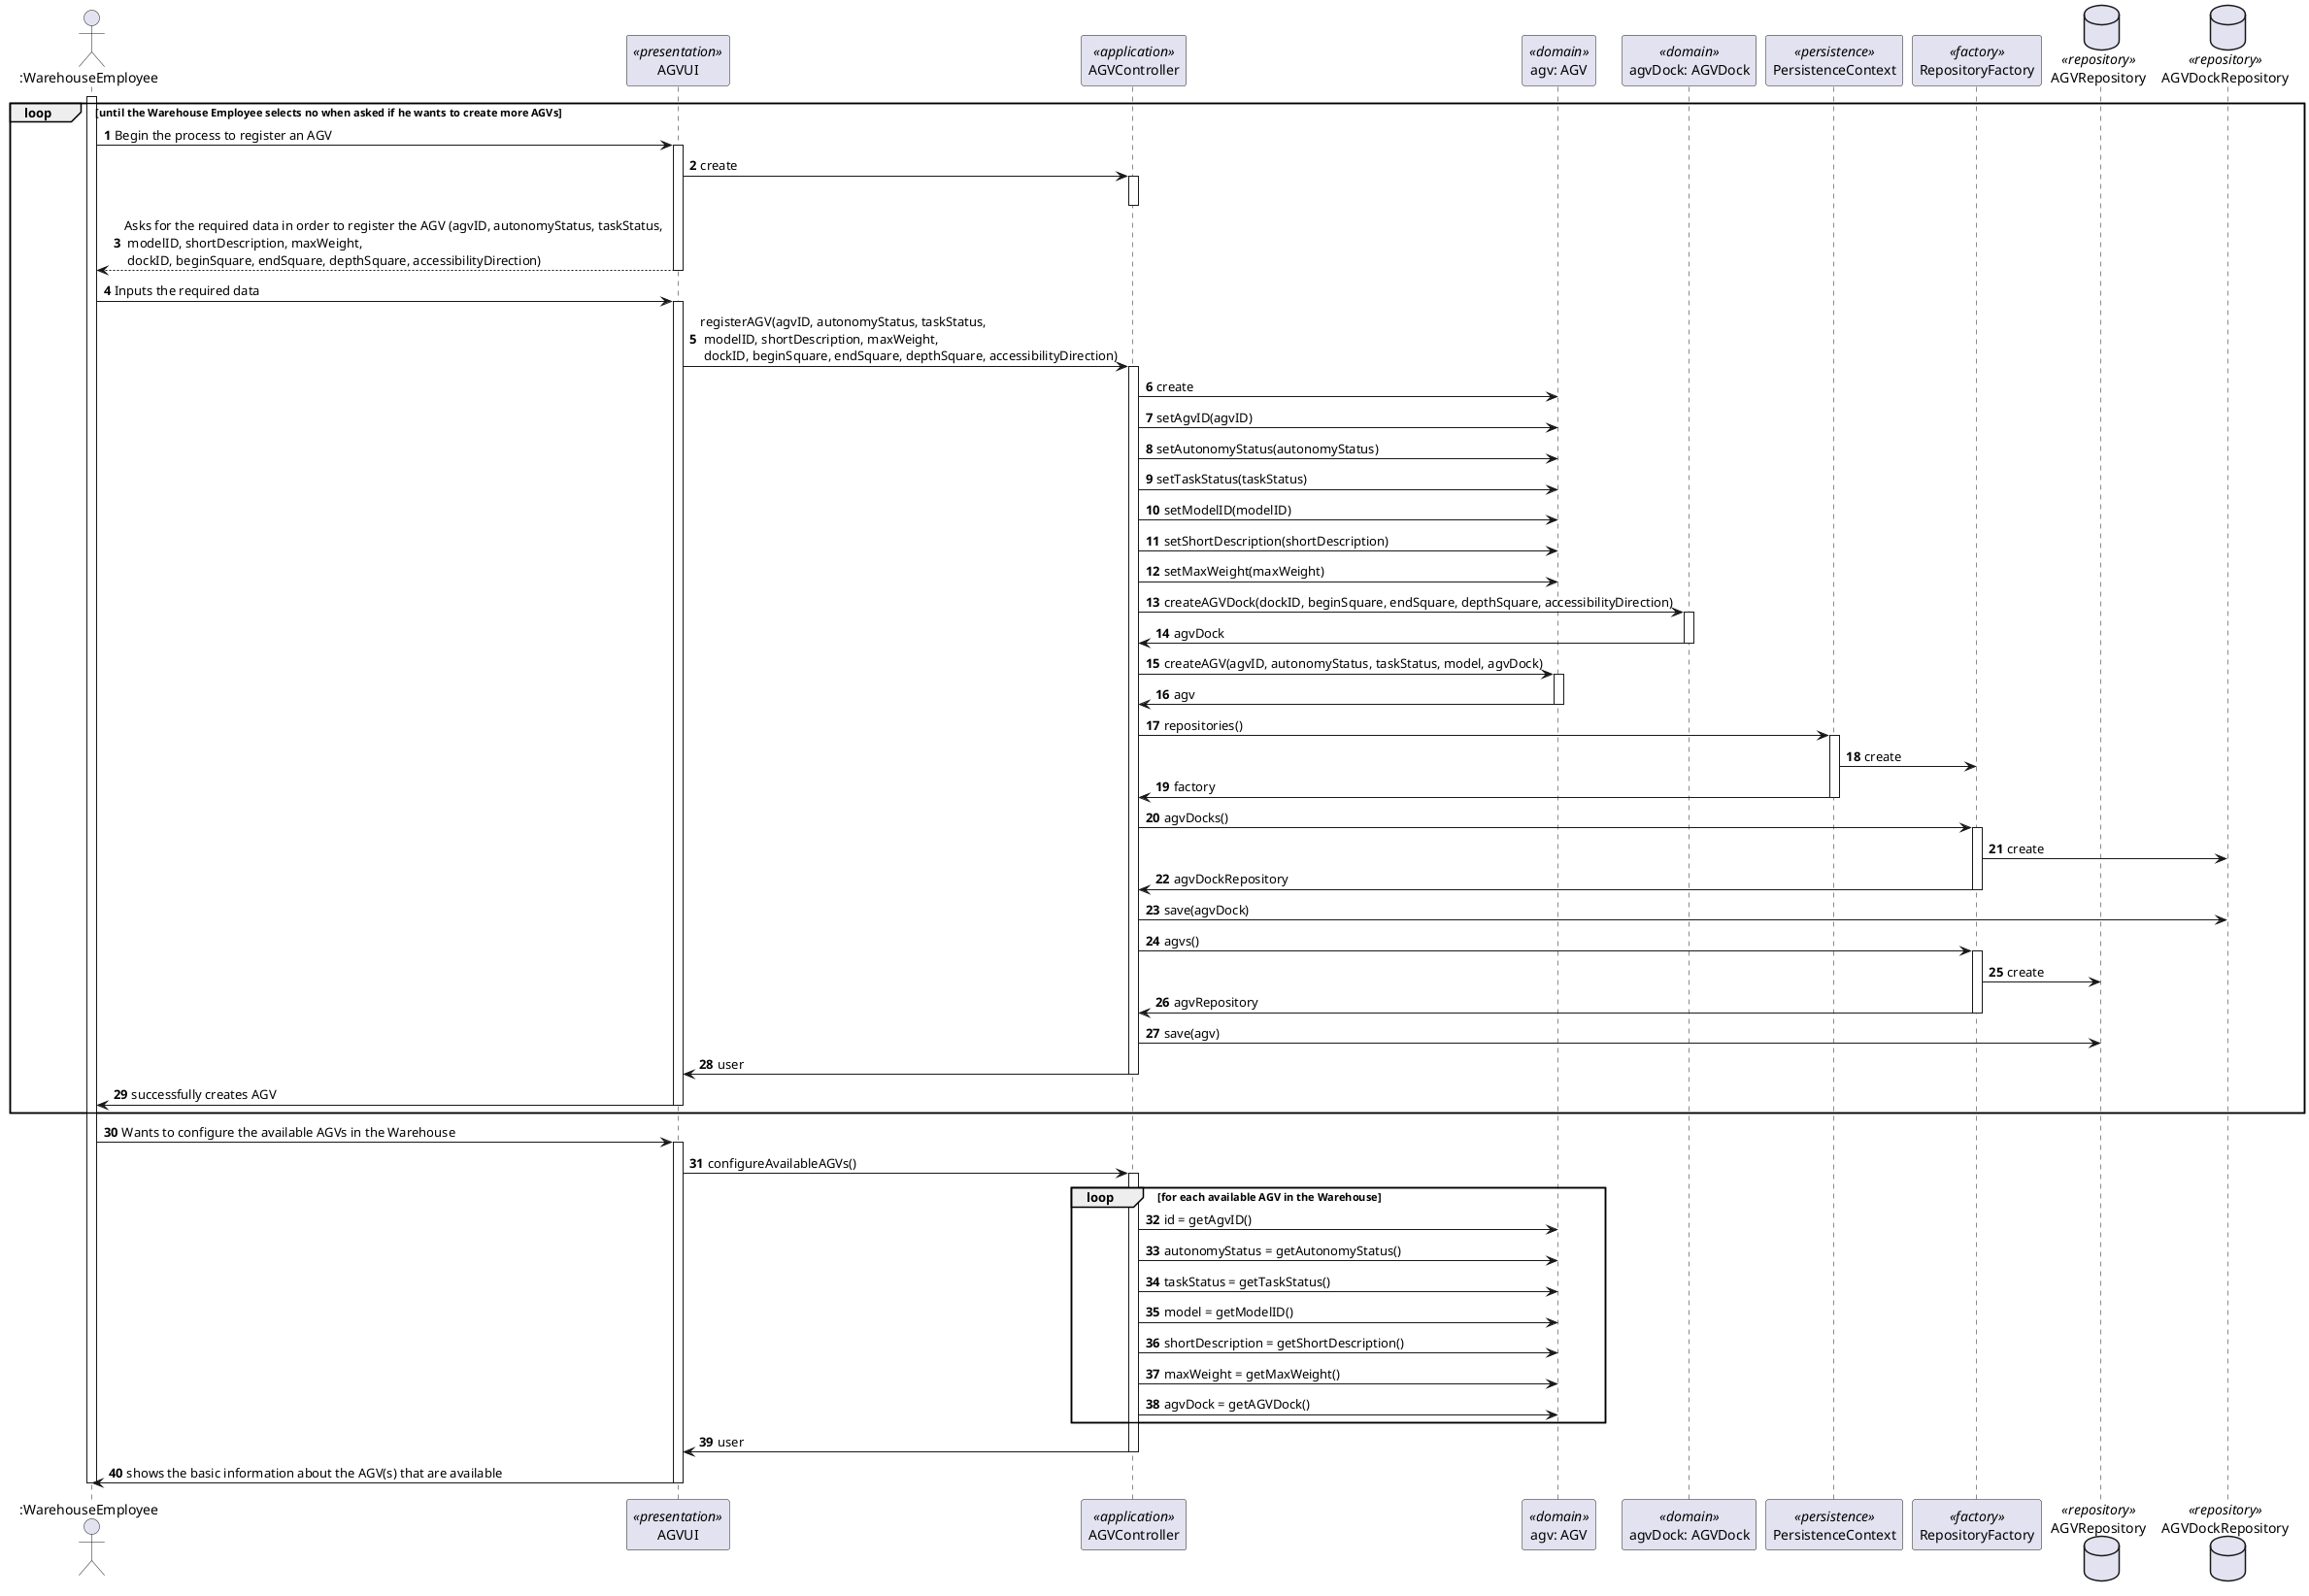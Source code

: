 @startuml
'https://plantuml.com/sequence-diagram

autonumber

Actor ":WarehouseEmployee" as WE
participant "AGVUI" as UI <<presentation>>
participant "AGVController" as Controller <<application>>
participant "agv: AGV" as AGV <<domain>>
participant "agvDock: AGVDock" as Dock <<domain>>
participant PersistenceContext as Persistence <<persistence>>
participant RepositoryFactory as Factory <<factory>>
database AGVRepository as agvRepository <<repository>>
database AGVDockRepository as agvDockRepository <<repository>>

activate WE

loop until the Warehouse Employee selects no when asked if he wants to create more AGVs

WE -> UI: Begin the process to register an AGV

activate UI

UI -> Controller: create

activate Controller
deactivate Controller

UI --> WE: Asks for the required data in order to register the AGV (agvID, autonomyStatus, taskStatus, \n modelID, shortDescription, maxWeight, \n dockID, beginSquare, endSquare, depthSquare, accessibilityDirection)

deactivate UI

WE -> UI: Inputs the required data

activate UI

UI -> Controller: registerAGV(agvID, autonomyStatus, taskStatus, \n modelID, shortDescription, maxWeight, \n dockID, beginSquare, endSquare, depthSquare, accessibilityDirection)

activate Controller

Controller -> AGV: create
Controller -> AGV: setAgvID(agvID)
Controller -> AGV: setAutonomyStatus(autonomyStatus)
Controller -> AGV: setTaskStatus(taskStatus)
Controller -> AGV: setModelID(modelID)
Controller -> AGV: setShortDescription(shortDescription)
Controller -> AGV: setMaxWeight(maxWeight)

Controller -> Dock: createAGVDock(dockID, beginSquare, endSquare, depthSquare, accessibilityDirection)
activate Dock

Dock -> Controller: agvDock

deactivate Dock

Controller -> AGV: createAGV(agvID, autonomyStatus, taskStatus, model, agvDock)

activate AGV

AGV -> Controller: agv

deactivate AGV

Controller -> Persistence: repositories()

activate Persistence

Persistence -> Factory: create
Persistence -> Controller: factory

deactivate Persistence

Controller -> Factory: agvDocks()

activate Factory

Factory -> agvDockRepository: create
Factory -> Controller: agvDockRepository

deactivate Factory

Controller -> agvDockRepository: save(agvDock)

Controller -> Factory: agvs()

activate Factory

Factory -> agvRepository: create
Factory -> Controller: agvRepository

deactivate Factory

Controller -> agvRepository: save(agv)

Controller -> UI: user

deactivate Controller

UI -> WE: successfully creates AGV

deactivate UI

end

WE -> UI: Wants to configure the available AGVs in the Warehouse

activate UI

UI -> Controller: configureAvailableAGVs()

activate Controller

loop for each available AGV in the Warehouse

Controller -> AGV: id = getAgvID()
Controller -> AGV: autonomyStatus = getAutonomyStatus()
Controller -> AGV: taskStatus = getTaskStatus()
Controller -> AGV: model = getModelID()
Controller -> AGV: shortDescription = getShortDescription()
Controller -> AGV: maxWeight = getMaxWeight()
Controller -> AGV: agvDock = getAGVDock()

end

Controller -> UI: user

deactivate Controller

UI -> WE: shows the basic information about the AGV(s) that are available

deactivate UI

deactivate WE

@enduml